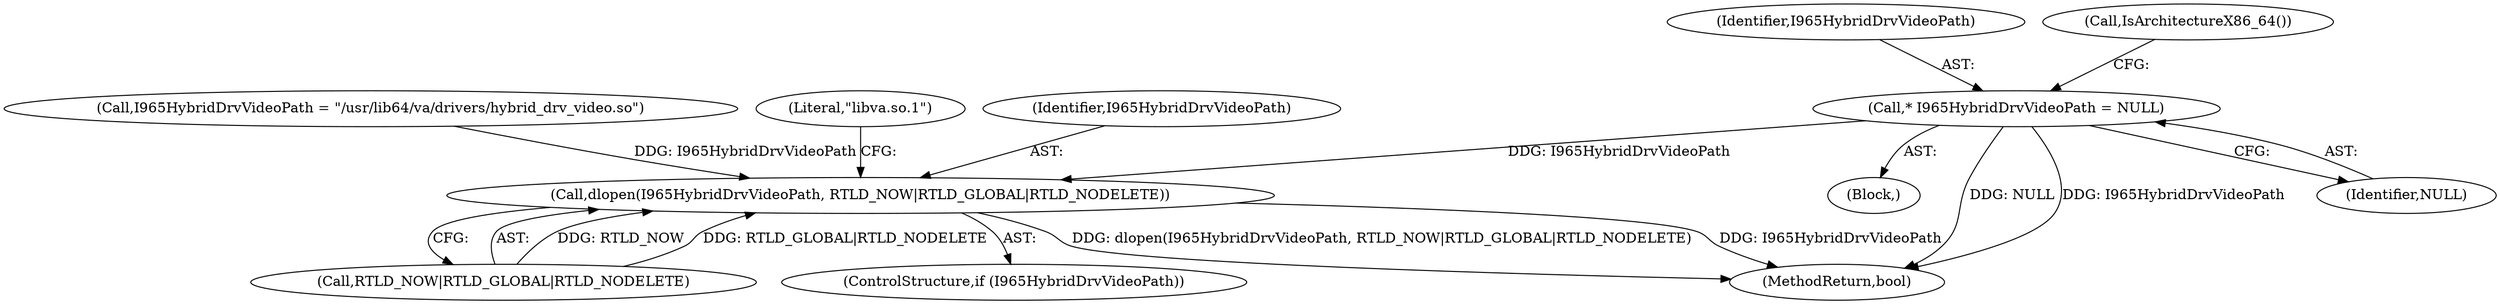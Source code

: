 digraph "1_Chrome_27c68f543e5eba779902447445dfb05ec3f5bf75_9@del" {
"1000130" [label="(Call,* I965HybridDrvVideoPath = NULL)"];
"1000158" [label="(Call,dlopen(I965HybridDrvVideoPath, RTLD_NOW|RTLD_GLOBAL|RTLD_NODELETE))"];
"1000156" [label="(ControlStructure,if (I965HybridDrvVideoPath))"];
"1000139" [label="(Call,I965HybridDrvVideoPath = \"/usr/lib64/va/drivers/hybrid_drv_video.so\")"];
"1000166" [label="(Literal,\"libva.so.1\")"];
"1000132" [label="(Identifier,NULL)"];
"1000131" [label="(Identifier,I965HybridDrvVideoPath)"];
"1000159" [label="(Identifier,I965HybridDrvVideoPath)"];
"1000158" [label="(Call,dlopen(I965HybridDrvVideoPath, RTLD_NOW|RTLD_GLOBAL|RTLD_NODELETE))"];
"1000124" [label="(Block,)"];
"1000181" [label="(MethodReturn,bool)"];
"1000160" [label="(Call,RTLD_NOW|RTLD_GLOBAL|RTLD_NODELETE)"];
"1000130" [label="(Call,* I965HybridDrvVideoPath = NULL)"];
"1000134" [label="(Call,IsArchitectureX86_64())"];
"1000130" -> "1000124"  [label="AST: "];
"1000130" -> "1000132"  [label="CFG: "];
"1000131" -> "1000130"  [label="AST: "];
"1000132" -> "1000130"  [label="AST: "];
"1000134" -> "1000130"  [label="CFG: "];
"1000130" -> "1000181"  [label="DDG: NULL"];
"1000130" -> "1000181"  [label="DDG: I965HybridDrvVideoPath"];
"1000130" -> "1000158"  [label="DDG: I965HybridDrvVideoPath"];
"1000158" -> "1000156"  [label="AST: "];
"1000158" -> "1000160"  [label="CFG: "];
"1000159" -> "1000158"  [label="AST: "];
"1000160" -> "1000158"  [label="AST: "];
"1000166" -> "1000158"  [label="CFG: "];
"1000158" -> "1000181"  [label="DDG: I965HybridDrvVideoPath"];
"1000158" -> "1000181"  [label="DDG: dlopen(I965HybridDrvVideoPath, RTLD_NOW|RTLD_GLOBAL|RTLD_NODELETE)"];
"1000139" -> "1000158"  [label="DDG: I965HybridDrvVideoPath"];
"1000160" -> "1000158"  [label="DDG: RTLD_NOW"];
"1000160" -> "1000158"  [label="DDG: RTLD_GLOBAL|RTLD_NODELETE"];
}

